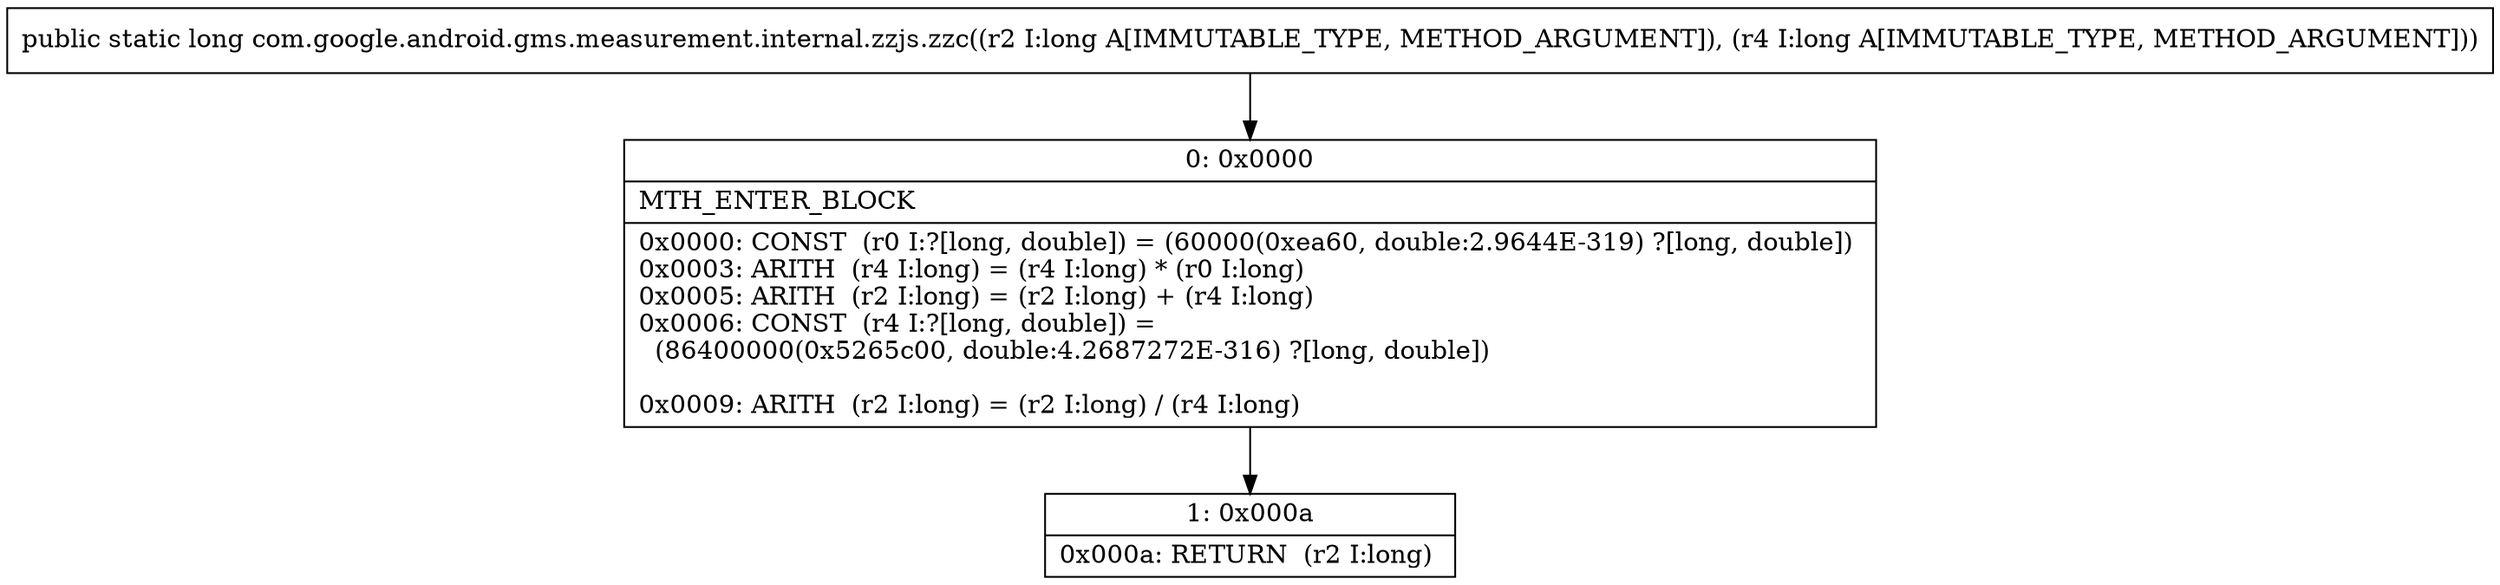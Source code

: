 digraph "CFG forcom.google.android.gms.measurement.internal.zzjs.zzc(JJ)J" {
Node_0 [shape=record,label="{0\:\ 0x0000|MTH_ENTER_BLOCK\l|0x0000: CONST  (r0 I:?[long, double]) = (60000(0xea60, double:2.9644E\-319) ?[long, double]) \l0x0003: ARITH  (r4 I:long) = (r4 I:long) * (r0 I:long) \l0x0005: ARITH  (r2 I:long) = (r2 I:long) + (r4 I:long) \l0x0006: CONST  (r4 I:?[long, double]) = \l  (86400000(0x5265c00, double:4.2687272E\-316) ?[long, double])\l \l0x0009: ARITH  (r2 I:long) = (r2 I:long) \/ (r4 I:long) \l}"];
Node_1 [shape=record,label="{1\:\ 0x000a|0x000a: RETURN  (r2 I:long) \l}"];
MethodNode[shape=record,label="{public static long com.google.android.gms.measurement.internal.zzjs.zzc((r2 I:long A[IMMUTABLE_TYPE, METHOD_ARGUMENT]), (r4 I:long A[IMMUTABLE_TYPE, METHOD_ARGUMENT])) }"];
MethodNode -> Node_0;
Node_0 -> Node_1;
}

